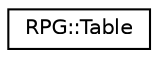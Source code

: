 digraph "Graphical Class Hierarchy"
{
 // LATEX_PDF_SIZE
  edge [fontname="Helvetica",fontsize="10",labelfontname="Helvetica",labelfontsize="10"];
  node [fontname="Helvetica",fontsize="10",shape=record];
  rankdir="LR";
  Node0 [label="RPG::Table",height=0.2,width=0.4,color="black", fillcolor="white", style="filled",URL="$classRPG_1_1Table.html",tooltip=" "];
}
